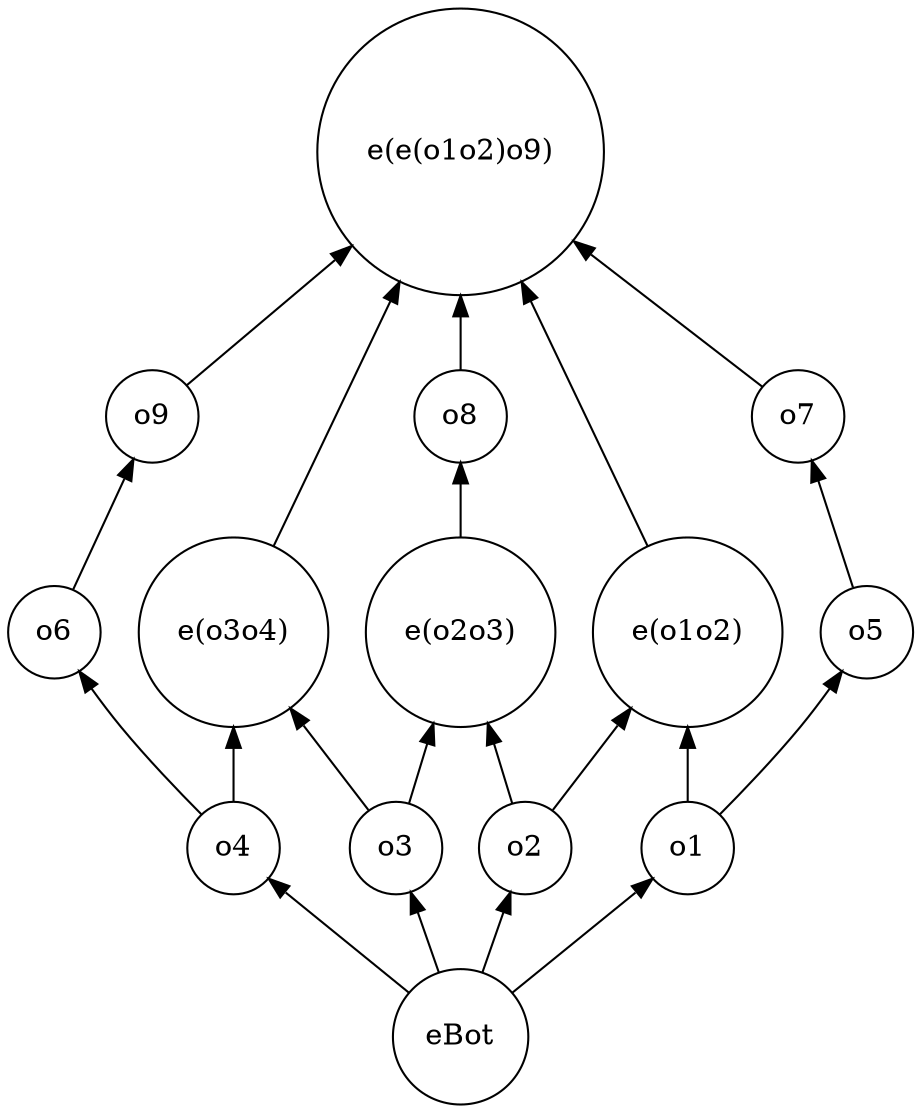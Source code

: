 strict digraph cla_v3 {
	rankdir=BT
	o4 [shape=circle]
	"e(e(o1o2)o9)" [shape=circle]
	o9 [shape=circle]
	o6 [shape=circle]
	o1 [shape=circle]
	"e(o1o2)" [shape=circle]
	eBot [shape=circle]
	o8 [shape=circle]
	o7 [shape=circle]
	o5 [shape=circle]
	o2 [shape=circle]
	"e(o2o3)" [shape=circle]
	o3 [shape=circle]
	"e(o3o4)" [shape=circle]
	eBot -> o4
	"e(o3o4)" -> "e(e(o1o2)o9)"
	o9 -> "e(e(o1o2)o9)"
	"e(o1o2)" -> "e(e(o1o2)o9)"
	o8 -> "e(e(o1o2)o9)"
	o7 -> "e(e(o1o2)o9)"
	o6 -> o9
	o4 -> o6
	eBot -> o1
	o2 -> "e(o1o2)"
	o1 -> "e(o1o2)"
	"e(o2o3)" -> o8
	o5 -> o7
	o1 -> o5
	eBot -> o2
	o2 -> "e(o2o3)"
	o3 -> "e(o2o3)"
	eBot -> o3
	o4 -> "e(o3o4)"
	o3 -> "e(o3o4)"
}
